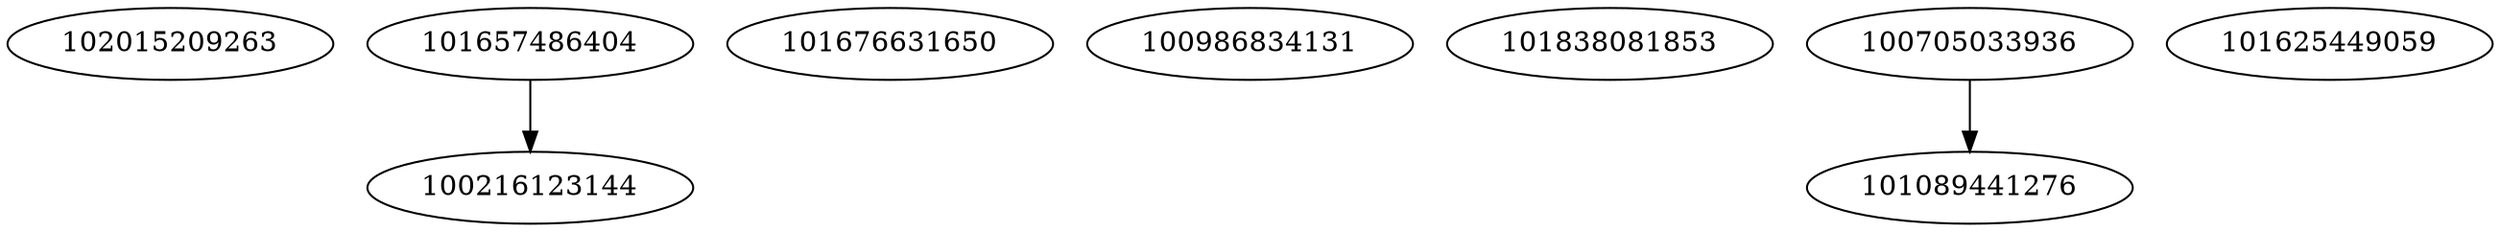 digraph BST {
  102015209263;

  101657486404;
  101657486404 -> 100216123144;
  100216123144;

  101676631650;

  100986834131;

  101838081853;

  100705033936;
  100705033936 -> 101089441276;
  101089441276;

  101625449059;

}
